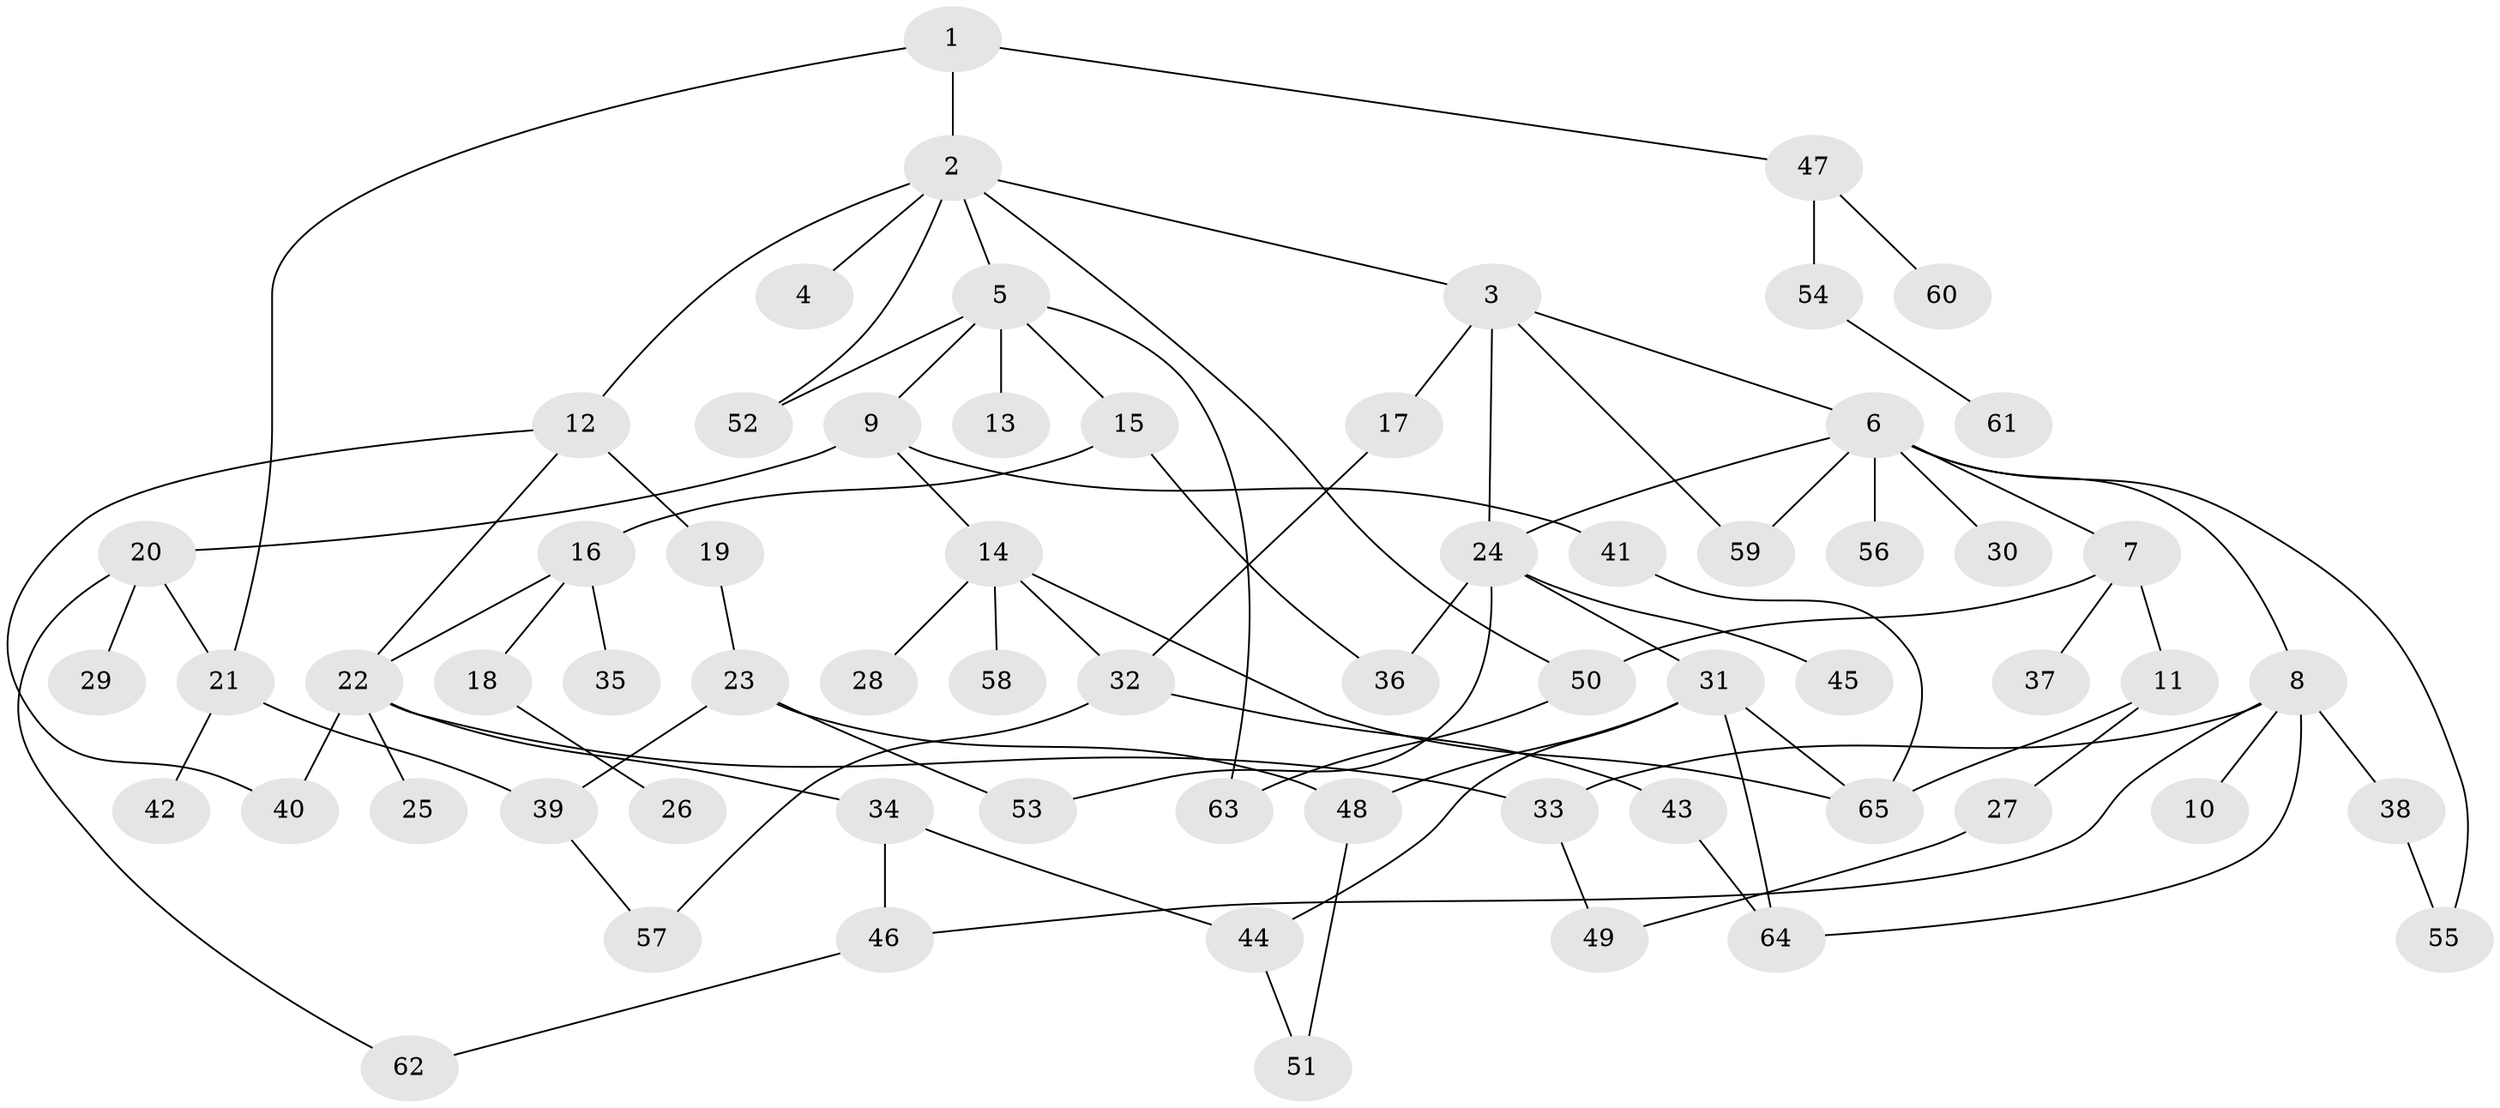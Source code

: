 // coarse degree distribution, {1: 0.38461538461538464, 7: 0.07692307692307693, 2: 0.15384615384615385, 4: 0.15384615384615385, 6: 0.07692307692307693, 3: 0.038461538461538464, 5: 0.11538461538461539}
// Generated by graph-tools (version 1.1) at 2025/45/03/04/25 21:45:52]
// undirected, 65 vertices, 90 edges
graph export_dot {
graph [start="1"]
  node [color=gray90,style=filled];
  1;
  2;
  3;
  4;
  5;
  6;
  7;
  8;
  9;
  10;
  11;
  12;
  13;
  14;
  15;
  16;
  17;
  18;
  19;
  20;
  21;
  22;
  23;
  24;
  25;
  26;
  27;
  28;
  29;
  30;
  31;
  32;
  33;
  34;
  35;
  36;
  37;
  38;
  39;
  40;
  41;
  42;
  43;
  44;
  45;
  46;
  47;
  48;
  49;
  50;
  51;
  52;
  53;
  54;
  55;
  56;
  57;
  58;
  59;
  60;
  61;
  62;
  63;
  64;
  65;
  1 -- 2;
  1 -- 21;
  1 -- 47;
  2 -- 3;
  2 -- 4;
  2 -- 5;
  2 -- 12;
  2 -- 50;
  2 -- 52;
  3 -- 6;
  3 -- 17;
  3 -- 24;
  3 -- 59;
  5 -- 9;
  5 -- 13;
  5 -- 15;
  5 -- 52;
  5 -- 63;
  6 -- 7;
  6 -- 8;
  6 -- 30;
  6 -- 56;
  6 -- 59;
  6 -- 24;
  6 -- 55;
  7 -- 11;
  7 -- 37;
  7 -- 50;
  8 -- 10;
  8 -- 38;
  8 -- 64;
  8 -- 33;
  8 -- 46;
  9 -- 14;
  9 -- 20;
  9 -- 41;
  11 -- 27;
  11 -- 65;
  12 -- 19;
  12 -- 22;
  12 -- 40;
  14 -- 28;
  14 -- 58;
  14 -- 32;
  14 -- 65;
  15 -- 16;
  15 -- 36;
  16 -- 18;
  16 -- 35;
  16 -- 22;
  17 -- 32;
  18 -- 26;
  19 -- 23;
  20 -- 29;
  20 -- 21;
  20 -- 62;
  21 -- 39;
  21 -- 42;
  22 -- 25;
  22 -- 33;
  22 -- 34;
  22 -- 40;
  23 -- 48;
  23 -- 53;
  23 -- 39;
  24 -- 31;
  24 -- 36;
  24 -- 45;
  24 -- 53;
  27 -- 49;
  31 -- 44;
  31 -- 64;
  31 -- 65;
  31 -- 48;
  32 -- 43;
  32 -- 57;
  33 -- 49;
  34 -- 46;
  34 -- 44;
  38 -- 55;
  39 -- 57;
  41 -- 65;
  43 -- 64;
  44 -- 51;
  46 -- 62;
  47 -- 54;
  47 -- 60;
  48 -- 51;
  50 -- 63;
  54 -- 61;
}
